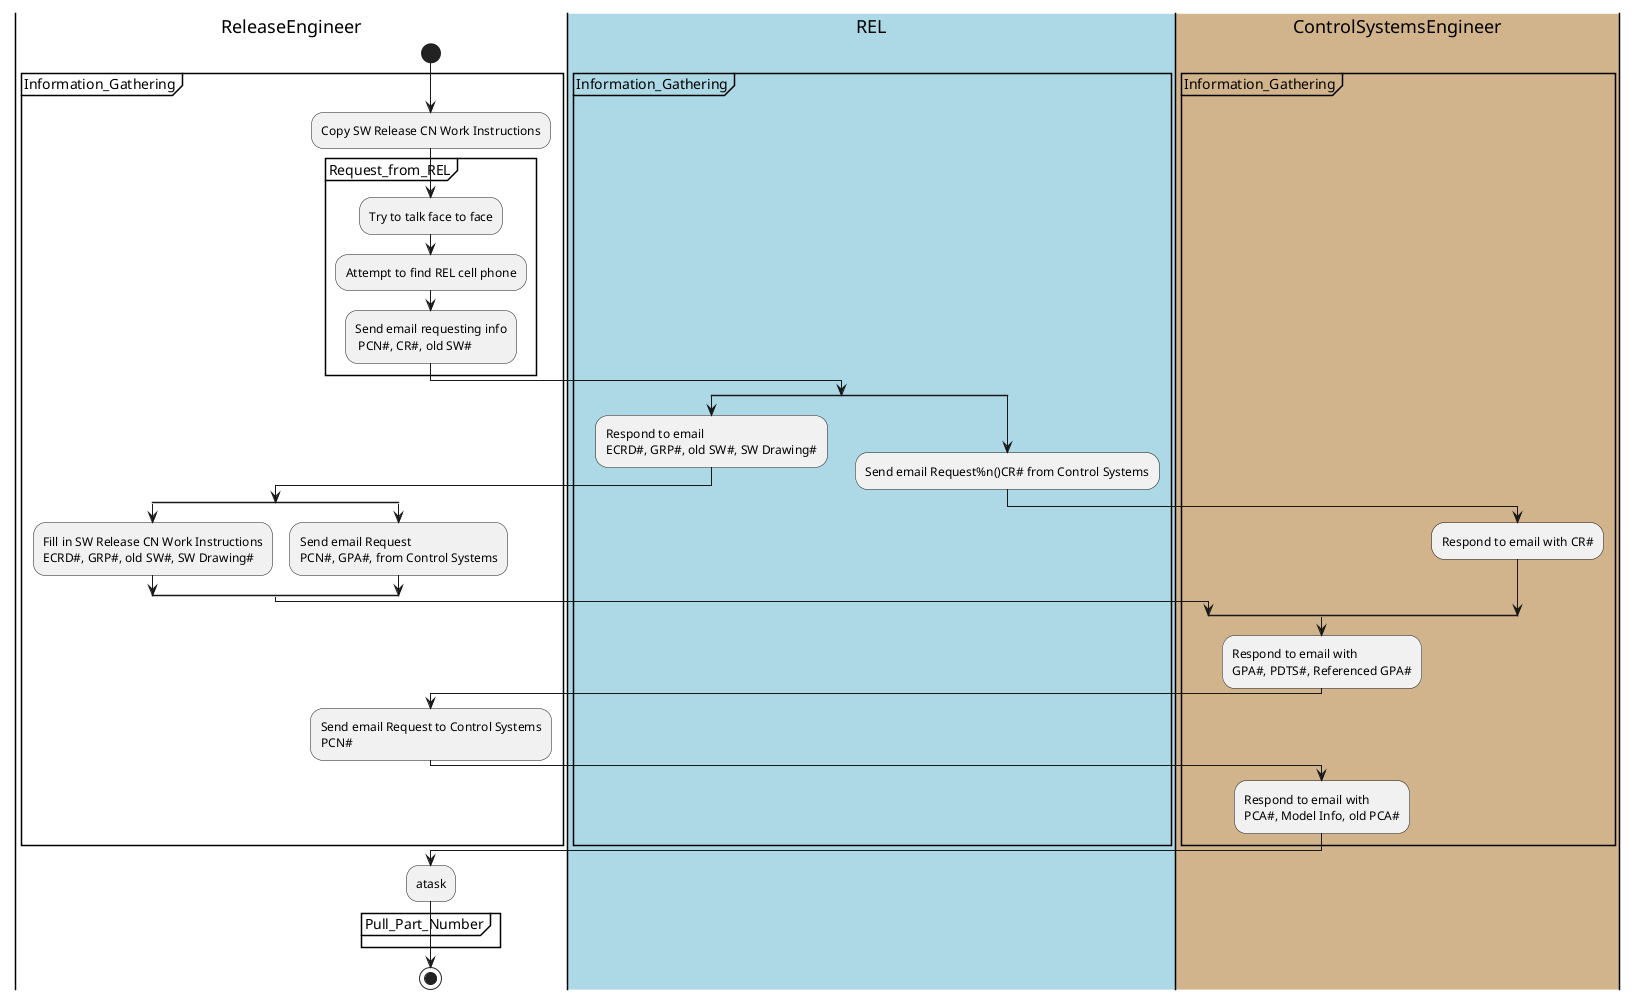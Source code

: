 {
  "sha1": "5rnx5ka9n3kaarx76pmea9m0djcb7c3",
  "insertion": {
    "when": "2024-05-30T20:48:20.794Z",
    "user": "plantuml@gmail.com"
  }
}
@startuml
|ReleaseEngineer|
start
partition Information_Gathering {
:Copy SW Release CN Work Instructions;
partition Request_from_REL {
:Try to talk face to face;
:Attempt to find REL cell phone;
:Send email requesting info
 PCN#, CR#, old SW#;
}
|#LightBlue|REL|
split
:Respond to email
ECRD#, GRP#, old SW#, SW Drawing#;
|ReleaseEngineer|
split
:Fill in SW Release CN Work Instructions
ECRD#, GRP#, old SW#, SW Drawing#;
split again
:Send email Request
PCN#, GPA#, from Control Systems;
end split
|REL|
split again
:Send email Request%n()CR# from Control Systems;
|#Tan|ControlSystemsEngineer|
:Respond to email with CR#;
end split
|ControlSystemsEngineer|
:Respond to email with
GPA#, PDTS#, Referenced GPA#;
|ReleaseEngineer|
:Send email Request to Control Systems 
PCN#;
|ControlSystemsEngineer|
:Respond to email with
PCA#, Model Info, old PCA#;
}
|ReleaseEngineer|
:atask;
partition Pull_Part_Number {

}

stop
@enduml
